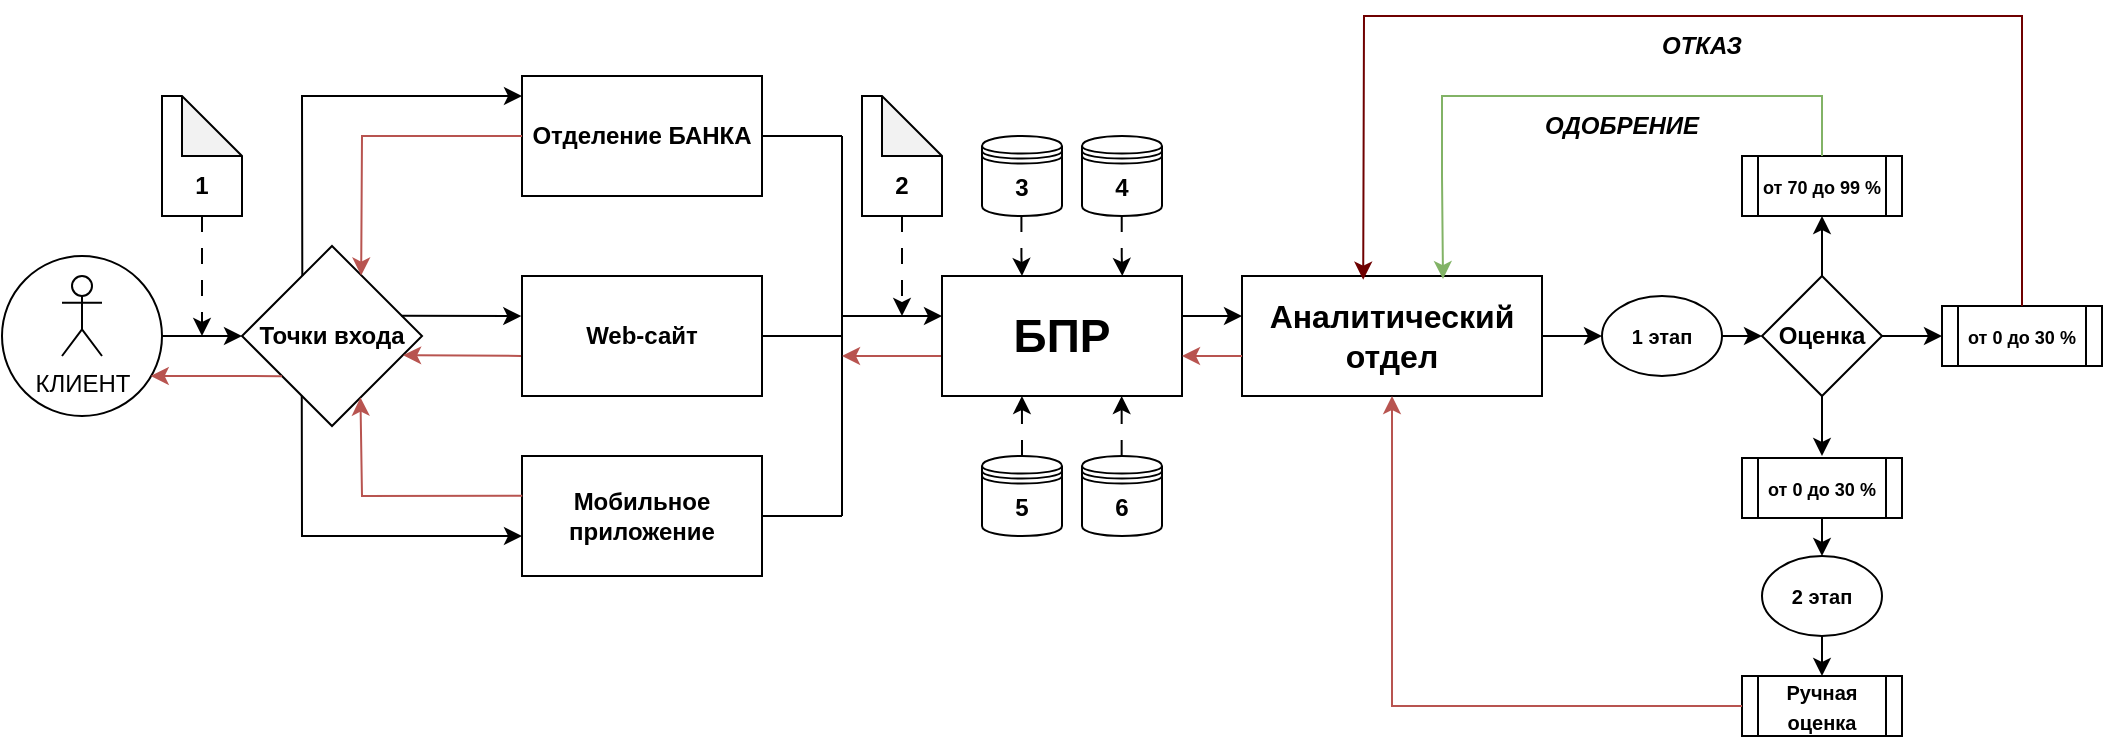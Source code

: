 <mxfile version="27.0.3">
  <diagram name="Страница — 1" id="--ds0BabJp8_tFtK1dA2">
    <mxGraphModel dx="1895" dy="958" grid="1" gridSize="10" guides="1" tooltips="1" connect="1" arrows="1" fold="1" page="0" pageScale="1" pageWidth="827" pageHeight="1169" math="0" shadow="0">
      <root>
        <mxCell id="0" />
        <mxCell id="1" parent="0" />
        <mxCell id="l3O_IUPoLd6Lzl4tDlNp-1" value="" style="ellipse;whiteSpace=wrap;html=1;aspect=fixed;" vertex="1" parent="1">
          <mxGeometry x="40" y="200" width="80" height="80" as="geometry" />
        </mxCell>
        <mxCell id="l3O_IUPoLd6Lzl4tDlNp-2" value="&lt;div&gt;&lt;span style=&quot;background-color: transparent; color: light-dark(rgb(0, 0, 0), rgb(255, 255, 255));&quot;&gt;&lt;b&gt;Точки входа&lt;/b&gt;&lt;/span&gt;&lt;br&gt;&lt;/div&gt;" style="rhombus;whiteSpace=wrap;html=1;" vertex="1" parent="1">
          <mxGeometry x="160" y="195" width="90" height="90" as="geometry" />
        </mxCell>
        <mxCell id="l3O_IUPoLd6Lzl4tDlNp-3" value="&lt;b&gt;Отделение БАНКА&lt;/b&gt;" style="rounded=0;whiteSpace=wrap;html=1;" vertex="1" parent="1">
          <mxGeometry x="300" y="110" width="120" height="60" as="geometry" />
        </mxCell>
        <mxCell id="l3O_IUPoLd6Lzl4tDlNp-4" value="&lt;b&gt;Web-сайт&lt;/b&gt;" style="rounded=0;whiteSpace=wrap;html=1;" vertex="1" parent="1">
          <mxGeometry x="300" y="210" width="120" height="60" as="geometry" />
        </mxCell>
        <mxCell id="l3O_IUPoLd6Lzl4tDlNp-5" value="&lt;b&gt;Мобильное приложение&lt;/b&gt;" style="rounded=0;whiteSpace=wrap;html=1;" vertex="1" parent="1">
          <mxGeometry x="300" y="300" width="120" height="60" as="geometry" />
        </mxCell>
        <mxCell id="l3O_IUPoLd6Lzl4tDlNp-6" value="" style="endArrow=classic;html=1;rounded=0;exitX=-0.004;exitY=0.666;exitDx=0;exitDy=0;exitPerimeter=0;entryX=0.895;entryY=0.607;entryDx=0;entryDy=0;entryPerimeter=0;fillColor=#f8cecc;strokeColor=#b85450;" edge="1" parent="1" source="l3O_IUPoLd6Lzl4tDlNp-4" target="l3O_IUPoLd6Lzl4tDlNp-2">
          <mxGeometry width="50" height="50" relative="1" as="geometry">
            <mxPoint x="390" y="270" as="sourcePoint" />
            <mxPoint x="440" y="220" as="targetPoint" />
          </mxGeometry>
        </mxCell>
        <mxCell id="l3O_IUPoLd6Lzl4tDlNp-7" value="" style="endArrow=classic;html=1;rounded=0;exitX=0.885;exitY=0.388;exitDx=0;exitDy=0;exitPerimeter=0;entryX=-0.003;entryY=0.334;entryDx=0;entryDy=0;entryPerimeter=0;" edge="1" parent="1" source="l3O_IUPoLd6Lzl4tDlNp-2" target="l3O_IUPoLd6Lzl4tDlNp-4">
          <mxGeometry width="50" height="50" relative="1" as="geometry">
            <mxPoint x="330" y="280" as="sourcePoint" />
            <mxPoint x="300" y="230" as="targetPoint" />
          </mxGeometry>
        </mxCell>
        <mxCell id="l3O_IUPoLd6Lzl4tDlNp-8" value="" style="endArrow=classic;html=1;rounded=0;exitX=0.335;exitY=0.167;exitDx=0;exitDy=0;exitPerimeter=0;entryX=0;entryY=0.167;entryDx=0;entryDy=0;entryPerimeter=0;" edge="1" parent="1" source="l3O_IUPoLd6Lzl4tDlNp-2" target="l3O_IUPoLd6Lzl4tDlNp-3">
          <mxGeometry width="50" height="50" relative="1" as="geometry">
            <mxPoint x="120" y="120" as="sourcePoint" />
            <mxPoint x="170" y="70" as="targetPoint" />
            <Array as="points">
              <mxPoint x="190" y="120" />
            </Array>
          </mxGeometry>
        </mxCell>
        <mxCell id="l3O_IUPoLd6Lzl4tDlNp-9" value="" style="endArrow=classic;html=1;rounded=0;exitX=0;exitY=0.5;exitDx=0;exitDy=0;entryX=0.662;entryY=0.164;entryDx=0;entryDy=0;entryPerimeter=0;fillColor=#f8cecc;strokeColor=#b85450;" edge="1" parent="1" source="l3O_IUPoLd6Lzl4tDlNp-3" target="l3O_IUPoLd6Lzl4tDlNp-2">
          <mxGeometry width="50" height="50" relative="1" as="geometry">
            <mxPoint x="250" y="150" as="sourcePoint" />
            <mxPoint x="300" y="100" as="targetPoint" />
            <Array as="points">
              <mxPoint x="220" y="140" />
            </Array>
          </mxGeometry>
        </mxCell>
        <mxCell id="l3O_IUPoLd6Lzl4tDlNp-10" value="" style="endArrow=classic;html=1;rounded=0;exitX=0.332;exitY=0.832;exitDx=0;exitDy=0;exitPerimeter=0;entryX=0;entryY=0.667;entryDx=0;entryDy=0;entryPerimeter=0;" edge="1" parent="1" source="l3O_IUPoLd6Lzl4tDlNp-2" target="l3O_IUPoLd6Lzl4tDlNp-5">
          <mxGeometry width="50" height="50" relative="1" as="geometry">
            <mxPoint x="190" y="310" as="sourcePoint" />
            <mxPoint x="210" y="330.368" as="targetPoint" />
            <Array as="points">
              <mxPoint x="190" y="340" />
            </Array>
          </mxGeometry>
        </mxCell>
        <mxCell id="l3O_IUPoLd6Lzl4tDlNp-11" value="" style="endArrow=classic;html=1;rounded=0;exitX=0.001;exitY=0.331;exitDx=0;exitDy=0;exitPerimeter=0;entryX=0.658;entryY=0.842;entryDx=0;entryDy=0;entryPerimeter=0;fillColor=#f8cecc;strokeColor=#b85450;" edge="1" parent="1" source="l3O_IUPoLd6Lzl4tDlNp-5" target="l3O_IUPoLd6Lzl4tDlNp-2">
          <mxGeometry width="50" height="50" relative="1" as="geometry">
            <mxPoint x="160" y="320" as="sourcePoint" />
            <mxPoint x="210" y="270" as="targetPoint" />
            <Array as="points">
              <mxPoint x="220" y="320" />
            </Array>
          </mxGeometry>
        </mxCell>
        <mxCell id="l3O_IUPoLd6Lzl4tDlNp-12" value="" style="endArrow=classic;html=1;rounded=0;exitX=1;exitY=0.5;exitDx=0;exitDy=0;entryX=0;entryY=0.5;entryDx=0;entryDy=0;" edge="1" parent="1" source="l3O_IUPoLd6Lzl4tDlNp-1" target="l3O_IUPoLd6Lzl4tDlNp-2">
          <mxGeometry width="50" height="50" relative="1" as="geometry">
            <mxPoint x="160" y="270" as="sourcePoint" />
            <mxPoint x="210" y="220" as="targetPoint" />
          </mxGeometry>
        </mxCell>
        <mxCell id="l3O_IUPoLd6Lzl4tDlNp-13" value="" style="endArrow=classic;html=1;rounded=0;exitX=0.222;exitY=0.723;exitDx=0;exitDy=0;exitPerimeter=0;entryX=0.976;entryY=0.374;entryDx=0;entryDy=0;entryPerimeter=0;fillColor=#f8cecc;strokeColor=#b85450;" edge="1" parent="1" source="l3O_IUPoLd6Lzl4tDlNp-2">
          <mxGeometry width="50" height="50" relative="1" as="geometry">
            <mxPoint x="165.64" y="260.18" as="sourcePoint" />
            <mxPoint x="114.36" y="260" as="targetPoint" />
          </mxGeometry>
        </mxCell>
        <mxCell id="l3O_IUPoLd6Lzl4tDlNp-14" value="" style="endArrow=none;html=1;rounded=0;exitX=1;exitY=0.5;exitDx=0;exitDy=0;" edge="1" parent="1" source="l3O_IUPoLd6Lzl4tDlNp-4">
          <mxGeometry width="50" height="50" relative="1" as="geometry">
            <mxPoint x="390" y="270" as="sourcePoint" />
            <mxPoint x="460" y="240" as="targetPoint" />
          </mxGeometry>
        </mxCell>
        <mxCell id="l3O_IUPoLd6Lzl4tDlNp-15" value="&lt;div&gt;&lt;b&gt;&lt;br&gt;&lt;/b&gt;&lt;/div&gt;&lt;div&gt;&lt;b&gt;&lt;br&gt;&lt;/b&gt;&lt;/div&gt;&lt;b&gt;1&lt;/b&gt;" style="shape=note;whiteSpace=wrap;html=1;backgroundOutline=1;darkOpacity=0.05;" vertex="1" parent="1">
          <mxGeometry x="120" y="120" width="40" height="60" as="geometry" />
        </mxCell>
        <mxCell id="l3O_IUPoLd6Lzl4tDlNp-16" value="&lt;div&gt;&lt;b&gt;&lt;br&gt;&lt;/b&gt;&lt;/div&gt;&lt;div&gt;&lt;b&gt;&lt;br&gt;&lt;/b&gt;&lt;/div&gt;&lt;div&gt;&lt;b&gt;2&lt;/b&gt;&lt;/div&gt;" style="shape=note;whiteSpace=wrap;html=1;backgroundOutline=1;darkOpacity=0.05;" vertex="1" parent="1">
          <mxGeometry x="470" y="120" width="40" height="60" as="geometry" />
        </mxCell>
        <mxCell id="l3O_IUPoLd6Lzl4tDlNp-17" value="" style="endArrow=classic;html=1;rounded=0;exitX=0.5;exitY=1;exitDx=0;exitDy=0;exitPerimeter=0;dashed=1;dashPattern=8 8;" edge="1" parent="1" source="l3O_IUPoLd6Lzl4tDlNp-15">
          <mxGeometry width="50" height="50" relative="1" as="geometry">
            <mxPoint x="320" y="290" as="sourcePoint" />
            <mxPoint x="140" y="240" as="targetPoint" />
          </mxGeometry>
        </mxCell>
        <mxCell id="l3O_IUPoLd6Lzl4tDlNp-18" value="" style="endArrow=classic;html=1;rounded=0;exitX=0.5;exitY=1;exitDx=0;exitDy=0;exitPerimeter=0;dashed=1;dashPattern=8 8;" edge="1" parent="1" source="l3O_IUPoLd6Lzl4tDlNp-16">
          <mxGeometry width="50" height="50" relative="1" as="geometry">
            <mxPoint x="320" y="290" as="sourcePoint" />
            <mxPoint x="490" y="230" as="targetPoint" />
            <Array as="points">
              <mxPoint x="490" y="200" />
            </Array>
          </mxGeometry>
        </mxCell>
        <mxCell id="l3O_IUPoLd6Lzl4tDlNp-19" value="" style="endArrow=none;html=1;rounded=0;exitX=1;exitY=0.5;exitDx=0;exitDy=0;" edge="1" parent="1" source="l3O_IUPoLd6Lzl4tDlNp-3">
          <mxGeometry width="50" height="50" relative="1" as="geometry">
            <mxPoint x="320" y="290" as="sourcePoint" />
            <mxPoint x="460" y="140" as="targetPoint" />
          </mxGeometry>
        </mxCell>
        <mxCell id="l3O_IUPoLd6Lzl4tDlNp-20" value="" style="endArrow=none;html=1;rounded=0;" edge="1" parent="1">
          <mxGeometry width="50" height="50" relative="1" as="geometry">
            <mxPoint x="460" y="330" as="sourcePoint" />
            <mxPoint x="460" y="140" as="targetPoint" />
          </mxGeometry>
        </mxCell>
        <mxCell id="l3O_IUPoLd6Lzl4tDlNp-21" value="" style="endArrow=none;html=1;rounded=0;exitX=1;exitY=0.5;exitDx=0;exitDy=0;" edge="1" parent="1" source="l3O_IUPoLd6Lzl4tDlNp-5">
          <mxGeometry width="50" height="50" relative="1" as="geometry">
            <mxPoint x="420" y="335" as="sourcePoint" />
            <mxPoint x="460" y="330" as="targetPoint" />
          </mxGeometry>
        </mxCell>
        <mxCell id="l3O_IUPoLd6Lzl4tDlNp-22" value="" style="endArrow=classic;html=1;rounded=0;" edge="1" parent="1">
          <mxGeometry width="50" height="50" relative="1" as="geometry">
            <mxPoint x="460" y="230" as="sourcePoint" />
            <mxPoint x="510" y="230" as="targetPoint" />
          </mxGeometry>
        </mxCell>
        <mxCell id="l3O_IUPoLd6Lzl4tDlNp-23" value="" style="endArrow=classic;html=1;rounded=0;fillColor=#f8cecc;strokeColor=#b85450;" edge="1" parent="1">
          <mxGeometry width="50" height="50" relative="1" as="geometry">
            <mxPoint x="510" y="250" as="sourcePoint" />
            <mxPoint x="460" y="250" as="targetPoint" />
          </mxGeometry>
        </mxCell>
        <mxCell id="l3O_IUPoLd6Lzl4tDlNp-24" value="&lt;font style=&quot;font-size: 23px;&quot;&gt;&lt;b&gt;БПР&lt;/b&gt;&lt;/font&gt;" style="rounded=0;whiteSpace=wrap;html=1;" vertex="1" parent="1">
          <mxGeometry x="510" y="210" width="120" height="60" as="geometry" />
        </mxCell>
        <mxCell id="l3O_IUPoLd6Lzl4tDlNp-25" value="&lt;b&gt;4&lt;/b&gt;" style="shape=datastore;whiteSpace=wrap;html=1;" vertex="1" parent="1">
          <mxGeometry x="580" y="140" width="40" height="40" as="geometry" />
        </mxCell>
        <mxCell id="l3O_IUPoLd6Lzl4tDlNp-26" value="&lt;b&gt;3&lt;/b&gt;" style="shape=datastore;whiteSpace=wrap;html=1;" vertex="1" parent="1">
          <mxGeometry x="530" y="140" width="40" height="40" as="geometry" />
        </mxCell>
        <mxCell id="l3O_IUPoLd6Lzl4tDlNp-27" value="&lt;b&gt;6&lt;/b&gt;" style="shape=datastore;whiteSpace=wrap;html=1;" vertex="1" parent="1">
          <mxGeometry x="580" y="300" width="40" height="40" as="geometry" />
        </mxCell>
        <mxCell id="l3O_IUPoLd6Lzl4tDlNp-28" value="&lt;b&gt;5&lt;/b&gt;" style="shape=datastore;whiteSpace=wrap;html=1;" vertex="1" parent="1">
          <mxGeometry x="530" y="300" width="40" height="40" as="geometry" />
        </mxCell>
        <mxCell id="l3O_IUPoLd6Lzl4tDlNp-29" value="" style="endArrow=classic;html=1;rounded=0;exitX=0.5;exitY=1;exitDx=0;exitDy=0;exitPerimeter=0;dashed=1;dashPattern=8 8;" edge="1" parent="1">
          <mxGeometry width="50" height="50" relative="1" as="geometry">
            <mxPoint x="549.71" y="180" as="sourcePoint" />
            <mxPoint x="550" y="210" as="targetPoint" />
            <Array as="points">
              <mxPoint x="549.71" y="200" />
            </Array>
          </mxGeometry>
        </mxCell>
        <mxCell id="l3O_IUPoLd6Lzl4tDlNp-30" value="" style="endArrow=classic;html=1;rounded=0;exitX=0.5;exitY=1;exitDx=0;exitDy=0;exitPerimeter=0;dashed=1;dashPattern=8 8;" edge="1" parent="1">
          <mxGeometry width="50" height="50" relative="1" as="geometry">
            <mxPoint x="599.86" y="180" as="sourcePoint" />
            <mxPoint x="600.15" y="210" as="targetPoint" />
            <Array as="points">
              <mxPoint x="599.86" y="200" />
            </Array>
          </mxGeometry>
        </mxCell>
        <mxCell id="l3O_IUPoLd6Lzl4tDlNp-31" value="" style="endArrow=classic;html=1;rounded=0;exitX=0.5;exitY=0;exitDx=0;exitDy=0;dashed=1;dashPattern=8 8;entryX=0.333;entryY=1;entryDx=0;entryDy=0;entryPerimeter=0;" edge="1" parent="1" source="l3O_IUPoLd6Lzl4tDlNp-28" target="l3O_IUPoLd6Lzl4tDlNp-24">
          <mxGeometry width="50" height="50" relative="1" as="geometry">
            <mxPoint x="609.86" y="190" as="sourcePoint" />
            <mxPoint x="610.15" y="220" as="targetPoint" />
            <Array as="points">
              <mxPoint x="550" y="290" />
            </Array>
          </mxGeometry>
        </mxCell>
        <mxCell id="l3O_IUPoLd6Lzl4tDlNp-32" value="" style="endArrow=classic;html=1;rounded=0;exitX=0.5;exitY=0;exitDx=0;exitDy=0;dashed=1;dashPattern=8 8;entryX=0.333;entryY=1;entryDx=0;entryDy=0;entryPerimeter=0;" edge="1" parent="1">
          <mxGeometry width="50" height="50" relative="1" as="geometry">
            <mxPoint x="599.83" y="300" as="sourcePoint" />
            <mxPoint x="599.83" y="270" as="targetPoint" />
            <Array as="points">
              <mxPoint x="599.83" y="290" />
            </Array>
          </mxGeometry>
        </mxCell>
        <mxCell id="l3O_IUPoLd6Lzl4tDlNp-33" value="&lt;font style=&quot;font-size: 16px;&quot;&gt;&lt;b style=&quot;&quot;&gt;Аналитический отдел&lt;/b&gt;&lt;/font&gt;" style="rounded=0;whiteSpace=wrap;html=1;" vertex="1" parent="1">
          <mxGeometry x="660" y="210" width="150" height="60" as="geometry" />
        </mxCell>
        <mxCell id="l3O_IUPoLd6Lzl4tDlNp-34" value="&lt;font size=&quot;1&quot;&gt;&lt;b&gt;1 этап&lt;/b&gt;&lt;/font&gt;" style="ellipse;whiteSpace=wrap;html=1;" vertex="1" parent="1">
          <mxGeometry x="840" y="220" width="60" height="40" as="geometry" />
        </mxCell>
        <mxCell id="l3O_IUPoLd6Lzl4tDlNp-35" value="&lt;b&gt;Оценка&lt;/b&gt;" style="rhombus;whiteSpace=wrap;html=1;" vertex="1" parent="1">
          <mxGeometry x="920" y="210" width="60" height="60" as="geometry" />
        </mxCell>
        <mxCell id="l3O_IUPoLd6Lzl4tDlNp-36" value="" style="endArrow=classic;html=1;rounded=0;exitX=1;exitY=0.5;exitDx=0;exitDy=0;entryX=0;entryY=0.5;entryDx=0;entryDy=0;" edge="1" parent="1" source="l3O_IUPoLd6Lzl4tDlNp-33" target="l3O_IUPoLd6Lzl4tDlNp-34">
          <mxGeometry width="50" height="50" relative="1" as="geometry">
            <mxPoint x="710" y="320" as="sourcePoint" />
            <mxPoint x="760" y="270" as="targetPoint" />
          </mxGeometry>
        </mxCell>
        <mxCell id="l3O_IUPoLd6Lzl4tDlNp-37" value="" style="endArrow=classic;html=1;rounded=0;exitX=1;exitY=0.5;exitDx=0;exitDy=0;entryX=0;entryY=0.5;entryDx=0;entryDy=0;" edge="1" parent="1" source="l3O_IUPoLd6Lzl4tDlNp-34" target="l3O_IUPoLd6Lzl4tDlNp-35">
          <mxGeometry width="50" height="50" relative="1" as="geometry">
            <mxPoint x="710" y="320" as="sourcePoint" />
            <mxPoint x="760" y="270" as="targetPoint" />
          </mxGeometry>
        </mxCell>
        <mxCell id="l3O_IUPoLd6Lzl4tDlNp-38" value="&lt;font style=&quot;font-size: 9px;&quot;&gt;&lt;b&gt;от 70&amp;nbsp;&lt;/b&gt;&lt;/font&gt;&lt;b style=&quot;font-size: 9px; background-color: transparent; color: light-dark(rgb(0, 0, 0), rgb(255, 255, 255));&quot;&gt;до 99 %&lt;/b&gt;" style="shape=process;whiteSpace=wrap;html=1;backgroundOutline=1;" vertex="1" parent="1">
          <mxGeometry x="910" y="150" width="80" height="30" as="geometry" />
        </mxCell>
        <mxCell id="l3O_IUPoLd6Lzl4tDlNp-39" value="&lt;b style=&quot;font-size: 9px;&quot;&gt;от 0&amp;nbsp;&lt;/b&gt;&lt;b style=&quot;background-color: transparent; color: light-dark(rgb(0, 0, 0), rgb(255, 255, 255)); font-size: 9px;&quot;&gt;до 30 %&lt;/b&gt;" style="shape=process;whiteSpace=wrap;html=1;backgroundOutline=1;" vertex="1" parent="1">
          <mxGeometry x="1010" y="225" width="80" height="30" as="geometry" />
        </mxCell>
        <mxCell id="l3O_IUPoLd6Lzl4tDlNp-41" value="" style="endArrow=classic;html=1;rounded=0;entryX=0.5;entryY=1;entryDx=0;entryDy=0;" edge="1" parent="1" source="l3O_IUPoLd6Lzl4tDlNp-35" target="l3O_IUPoLd6Lzl4tDlNp-38">
          <mxGeometry width="50" height="50" relative="1" as="geometry">
            <mxPoint x="890" y="190" as="sourcePoint" />
            <mxPoint x="940" y="140" as="targetPoint" />
          </mxGeometry>
        </mxCell>
        <mxCell id="l3O_IUPoLd6Lzl4tDlNp-42" value="" style="endArrow=classic;html=1;rounded=0;exitX=1;exitY=0.5;exitDx=0;exitDy=0;entryX=0;entryY=0.5;entryDx=0;entryDy=0;" edge="1" parent="1" source="l3O_IUPoLd6Lzl4tDlNp-35" target="l3O_IUPoLd6Lzl4tDlNp-39">
          <mxGeometry width="50" height="50" relative="1" as="geometry">
            <mxPoint x="890" y="190" as="sourcePoint" />
            <mxPoint x="940" y="140" as="targetPoint" />
          </mxGeometry>
        </mxCell>
        <mxCell id="l3O_IUPoLd6Lzl4tDlNp-43" value="&lt;b style=&quot;font-size: 9px;&quot;&gt;от 0&amp;nbsp;&lt;/b&gt;&lt;b style=&quot;background-color: transparent; color: light-dark(rgb(0, 0, 0), rgb(255, 255, 255)); font-size: 9px;&quot;&gt;до 30 %&lt;/b&gt;" style="shape=process;whiteSpace=wrap;html=1;backgroundOutline=1;" vertex="1" parent="1">
          <mxGeometry x="910" y="301" width="80" height="30" as="geometry" />
        </mxCell>
        <mxCell id="l3O_IUPoLd6Lzl4tDlNp-44" value="" style="endArrow=classic;html=1;rounded=0;exitX=0.5;exitY=1;exitDx=0;exitDy=0;" edge="1" parent="1" source="l3O_IUPoLd6Lzl4tDlNp-35">
          <mxGeometry width="50" height="50" relative="1" as="geometry">
            <mxPoint x="951" y="272" as="sourcePoint" />
            <mxPoint x="950" y="300" as="targetPoint" />
          </mxGeometry>
        </mxCell>
        <mxCell id="l3O_IUPoLd6Lzl4tDlNp-45" value="&lt;font size=&quot;1&quot;&gt;&lt;b&gt;2 этап&lt;/b&gt;&lt;/font&gt;" style="ellipse;whiteSpace=wrap;html=1;" vertex="1" parent="1">
          <mxGeometry x="920" y="350" width="60" height="40" as="geometry" />
        </mxCell>
        <mxCell id="l3O_IUPoLd6Lzl4tDlNp-46" value="&lt;font size=&quot;1&quot;&gt;&lt;b&gt;Ручная оценка&lt;/b&gt;&lt;/font&gt;" style="shape=process;whiteSpace=wrap;html=1;backgroundOutline=1;" vertex="1" parent="1">
          <mxGeometry x="910" y="410" width="80" height="30" as="geometry" />
        </mxCell>
        <mxCell id="l3O_IUPoLd6Lzl4tDlNp-47" value="" style="endArrow=classic;html=1;rounded=0;exitX=0.5;exitY=0;exitDx=0;exitDy=0;entryX=0.67;entryY=0.026;entryDx=0;entryDy=0;entryPerimeter=0;fillColor=#d5e8d4;strokeColor=#82b366;" edge="1" parent="1" source="l3O_IUPoLd6Lzl4tDlNp-38" target="l3O_IUPoLd6Lzl4tDlNp-33">
          <mxGeometry width="50" height="50" relative="1" as="geometry">
            <mxPoint x="680" y="280" as="sourcePoint" />
            <mxPoint x="1000" y="130" as="targetPoint" />
            <Array as="points">
              <mxPoint x="950" y="120" />
              <mxPoint x="760" y="120" />
              <mxPoint x="760" y="160" />
            </Array>
          </mxGeometry>
        </mxCell>
        <mxCell id="l3O_IUPoLd6Lzl4tDlNp-48" value="&lt;b&gt;&lt;i&gt;ОДОБРЕНИЕ&lt;/i&gt;&lt;/b&gt;" style="text;strokeColor=none;align=center;fillColor=none;html=1;verticalAlign=middle;whiteSpace=wrap;rounded=0;" vertex="1" parent="1">
          <mxGeometry x="820" y="120" width="60" height="30" as="geometry" />
        </mxCell>
        <mxCell id="l3O_IUPoLd6Lzl4tDlNp-49" value="" style="endArrow=classic;html=1;rounded=0;exitX=0.5;exitY=0;exitDx=0;exitDy=0;entryX=0.404;entryY=0.031;entryDx=0;entryDy=0;entryPerimeter=0;fillColor=#a20025;strokeColor=#6F0000;" edge="1" parent="1" source="l3O_IUPoLd6Lzl4tDlNp-39" target="l3O_IUPoLd6Lzl4tDlNp-33">
          <mxGeometry width="50" height="50" relative="1" as="geometry">
            <mxPoint x="800" y="120" as="sourcePoint" />
            <mxPoint x="850" y="70" as="targetPoint" />
            <Array as="points">
              <mxPoint x="1050" y="150" />
              <mxPoint x="1050" y="80" />
              <mxPoint x="721" y="80" />
            </Array>
          </mxGeometry>
        </mxCell>
        <mxCell id="l3O_IUPoLd6Lzl4tDlNp-50" value="&lt;b&gt;&lt;i&gt;ОТКАЗ&lt;/i&gt;&lt;/b&gt;" style="text;strokeColor=none;align=center;fillColor=none;html=1;verticalAlign=middle;whiteSpace=wrap;rounded=0;" vertex="1" parent="1">
          <mxGeometry x="860" y="80" width="60" height="30" as="geometry" />
        </mxCell>
        <mxCell id="l3O_IUPoLd6Lzl4tDlNp-51" value="" style="endArrow=classic;html=1;rounded=0;exitX=0.5;exitY=1;exitDx=0;exitDy=0;entryX=0.5;entryY=0;entryDx=0;entryDy=0;" edge="1" parent="1" source="l3O_IUPoLd6Lzl4tDlNp-43" target="l3O_IUPoLd6Lzl4tDlNp-45">
          <mxGeometry width="50" height="50" relative="1" as="geometry">
            <mxPoint x="800" y="290" as="sourcePoint" />
            <mxPoint x="850" y="240" as="targetPoint" />
          </mxGeometry>
        </mxCell>
        <mxCell id="l3O_IUPoLd6Lzl4tDlNp-52" value="" style="endArrow=classic;html=1;rounded=0;exitX=0.5;exitY=1;exitDx=0;exitDy=0;entryX=0.5;entryY=0;entryDx=0;entryDy=0;" edge="1" parent="1" source="l3O_IUPoLd6Lzl4tDlNp-45" target="l3O_IUPoLd6Lzl4tDlNp-46">
          <mxGeometry width="50" height="50" relative="1" as="geometry">
            <mxPoint x="800" y="290" as="sourcePoint" />
            <mxPoint x="850" y="240" as="targetPoint" />
          </mxGeometry>
        </mxCell>
        <mxCell id="l3O_IUPoLd6Lzl4tDlNp-53" value="" style="endArrow=classic;html=1;rounded=0;exitX=0;exitY=0.5;exitDx=0;exitDy=0;entryX=0.5;entryY=1;entryDx=0;entryDy=0;fillColor=#f8cecc;strokeColor=#b85450;" edge="1" parent="1" source="l3O_IUPoLd6Lzl4tDlNp-46" target="l3O_IUPoLd6Lzl4tDlNp-33">
          <mxGeometry width="50" height="50" relative="1" as="geometry">
            <mxPoint x="800" y="290" as="sourcePoint" />
            <mxPoint x="850" y="240" as="targetPoint" />
            <Array as="points">
              <mxPoint x="735" y="425" />
            </Array>
          </mxGeometry>
        </mxCell>
        <mxCell id="l3O_IUPoLd6Lzl4tDlNp-54" value="" style="endArrow=classic;html=1;rounded=0;" edge="1" parent="1">
          <mxGeometry width="50" height="50" relative="1" as="geometry">
            <mxPoint x="630" y="230" as="sourcePoint" />
            <mxPoint x="660" y="230" as="targetPoint" />
          </mxGeometry>
        </mxCell>
        <mxCell id="l3O_IUPoLd6Lzl4tDlNp-55" value="" style="endArrow=classic;html=1;rounded=0;fillColor=#f8cecc;strokeColor=#b85450;" edge="1" parent="1">
          <mxGeometry width="50" height="50" relative="1" as="geometry">
            <mxPoint x="660" y="250" as="sourcePoint" />
            <mxPoint x="630" y="250" as="targetPoint" />
          </mxGeometry>
        </mxCell>
        <mxCell id="l3O_IUPoLd6Lzl4tDlNp-56" value="КЛИЕНТ" style="shape=umlActor;verticalLabelPosition=bottom;verticalAlign=top;html=1;outlineConnect=0;" vertex="1" parent="1">
          <mxGeometry x="70" y="210" width="20" height="40" as="geometry" />
        </mxCell>
      </root>
    </mxGraphModel>
  </diagram>
</mxfile>
